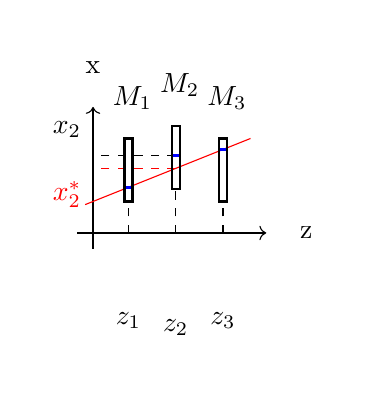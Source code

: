 \begin{tikzpicture}[scale=.2,every node/.style={minimum size=1cm},on grid,every
  text node part/.style={align=center}, declare function={ track(\x) =
    1.+3.0/7.5*\x; trackb(\x) = 1.9+.4/1.5*(\x-2.25); }]
  
  \def \a {.0}
  \def \b {.8}

  % misaligned 
  \begin{scope}
   % axis
    \draw[->] (-1,-1) -- (11,-1) node[right] {z};
    \draw[->] (0,-2) -- (0,7) node[above] {x};

    % angle & track
    \draw[red,domain=-.5:10,variable=\x] plot ({\x}, {track(\x)} ) ;
    \draw[dashed,red] (5.25,{track(5.25)} ) --  (0,{track(5.25)}) node[below
    left = -.25] {$x_2^*$};

    % m1
%    \draw[dashed] (2.25,{track(2.25)} ) --  (0,{track(2.25)}) node[left] {$x_1$};
    \draw[dashed] (2.25,-1) -- (2.25,1) node[below=1] {$z_1$};
    \fill[blue] (2,{track(2)}) rectangle (2.5,{track(2.5)});
    \draw[thick] (2,1) rectangle (2.5,5)  node[above] {$M_1$};
    

    % m2
    \draw[dashed] (5.25,{track(5.25)+\b} ) --  (0,{track(5.25)+\b}) node[above left=-.25] {$x_2$};
    \draw[dashed] (5.25,-1) -- (5.25,{1+\b}) node[below=1.25] {$z_2$};
    \fill[blue] (5,{track(5)+\b}) rectangle (5.5,{track(5.5)+\b});
    \draw[thick] (5,{1+\b}) rectangle (5.5,{5+\b})  node[above] {$M_2$};

    % m3
%    \draw[dashed] (8,{track(8.25)} ) -- (0,{track(8.25)}) node[left] {$x_3$};    
    \draw[dashed] (8.25,-1) -- (8.25,1) node[below=1] {$z_3$};
    \fill[blue]  (8,{track(8)}) rectangle (8.5,{track(8.5)});
    \draw[thick] (8,1)          rectangle (8.5,5)  node[above] {$M_3$};

  \end{scope}

  
\end{tikzpicture}

